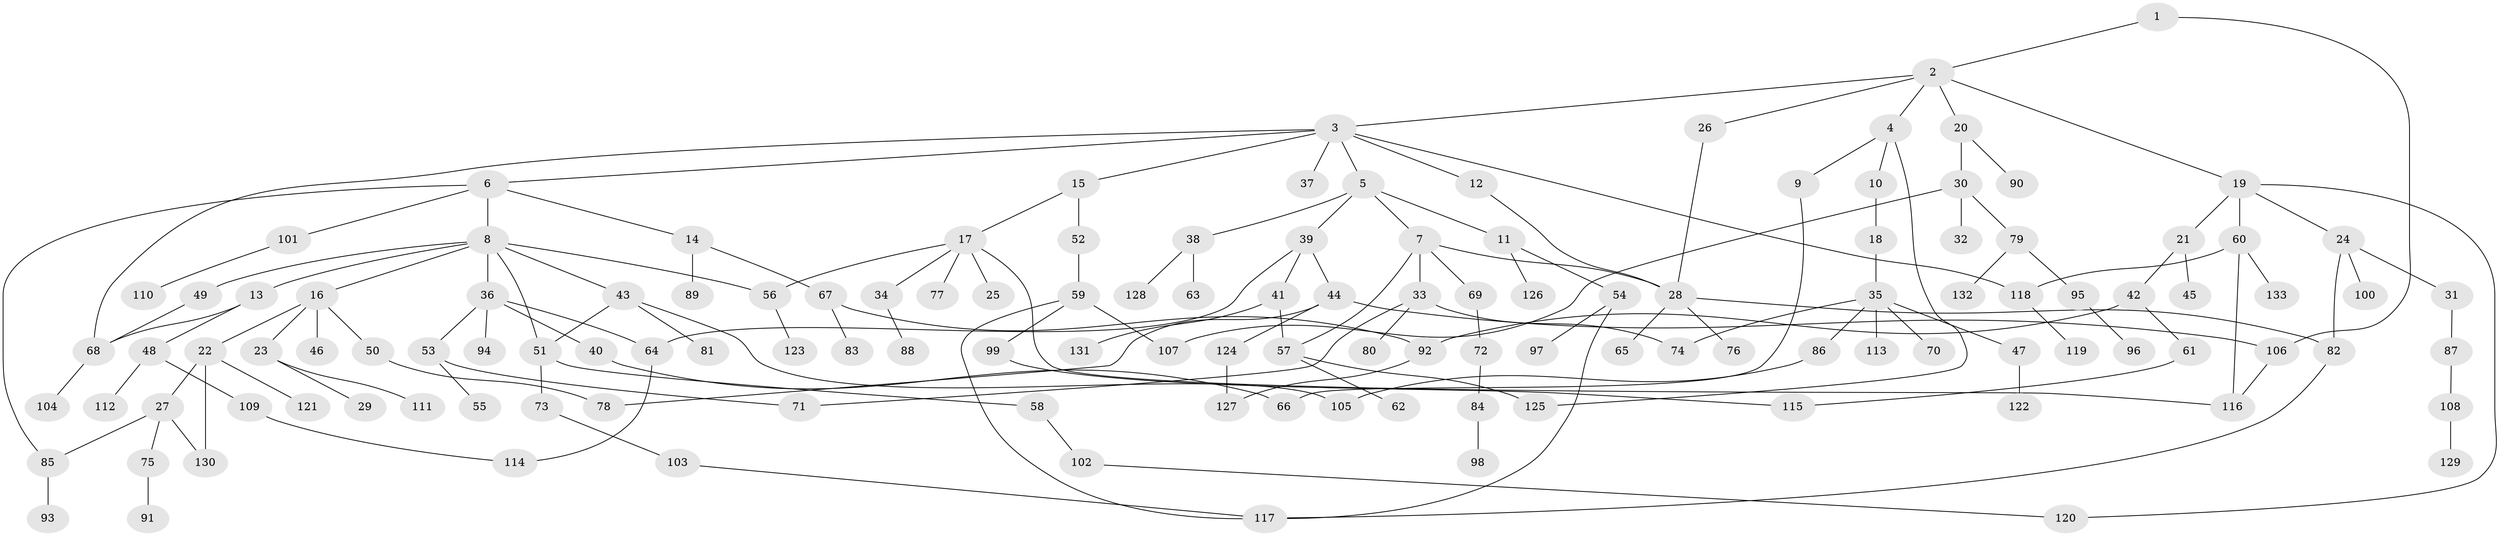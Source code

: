 // coarse degree distribution, {5: 0.06382978723404255, 4: 0.0851063829787234, 2: 0.43617021276595747, 3: 0.20212765957446807, 6: 0.02127659574468085, 1: 0.1702127659574468, 7: 0.010638297872340425, 8: 0.010638297872340425}
// Generated by graph-tools (version 1.1) at 2025/36/03/04/25 23:36:00]
// undirected, 133 vertices, 162 edges
graph export_dot {
  node [color=gray90,style=filled];
  1;
  2;
  3;
  4;
  5;
  6;
  7;
  8;
  9;
  10;
  11;
  12;
  13;
  14;
  15;
  16;
  17;
  18;
  19;
  20;
  21;
  22;
  23;
  24;
  25;
  26;
  27;
  28;
  29;
  30;
  31;
  32;
  33;
  34;
  35;
  36;
  37;
  38;
  39;
  40;
  41;
  42;
  43;
  44;
  45;
  46;
  47;
  48;
  49;
  50;
  51;
  52;
  53;
  54;
  55;
  56;
  57;
  58;
  59;
  60;
  61;
  62;
  63;
  64;
  65;
  66;
  67;
  68;
  69;
  70;
  71;
  72;
  73;
  74;
  75;
  76;
  77;
  78;
  79;
  80;
  81;
  82;
  83;
  84;
  85;
  86;
  87;
  88;
  89;
  90;
  91;
  92;
  93;
  94;
  95;
  96;
  97;
  98;
  99;
  100;
  101;
  102;
  103;
  104;
  105;
  106;
  107;
  108;
  109;
  110;
  111;
  112;
  113;
  114;
  115;
  116;
  117;
  118;
  119;
  120;
  121;
  122;
  123;
  124;
  125;
  126;
  127;
  128;
  129;
  130;
  131;
  132;
  133;
  1 -- 2;
  1 -- 106;
  2 -- 3;
  2 -- 4;
  2 -- 19;
  2 -- 20;
  2 -- 26;
  3 -- 5;
  3 -- 6;
  3 -- 12;
  3 -- 15;
  3 -- 37;
  3 -- 118;
  3 -- 68;
  4 -- 9;
  4 -- 10;
  4 -- 125;
  5 -- 7;
  5 -- 11;
  5 -- 38;
  5 -- 39;
  6 -- 8;
  6 -- 14;
  6 -- 101;
  6 -- 85;
  7 -- 33;
  7 -- 57;
  7 -- 69;
  7 -- 28;
  8 -- 13;
  8 -- 16;
  8 -- 36;
  8 -- 43;
  8 -- 49;
  8 -- 51;
  8 -- 56;
  9 -- 66;
  10 -- 18;
  11 -- 54;
  11 -- 126;
  12 -- 28;
  13 -- 48;
  13 -- 68;
  14 -- 67;
  14 -- 89;
  15 -- 17;
  15 -- 52;
  16 -- 22;
  16 -- 23;
  16 -- 46;
  16 -- 50;
  17 -- 25;
  17 -- 34;
  17 -- 56;
  17 -- 77;
  17 -- 116;
  18 -- 35;
  19 -- 21;
  19 -- 24;
  19 -- 60;
  19 -- 120;
  20 -- 30;
  20 -- 90;
  21 -- 42;
  21 -- 45;
  22 -- 27;
  22 -- 121;
  22 -- 130;
  23 -- 29;
  23 -- 111;
  24 -- 31;
  24 -- 82;
  24 -- 100;
  26 -- 28;
  27 -- 75;
  27 -- 85;
  27 -- 130;
  28 -- 65;
  28 -- 76;
  28 -- 82;
  30 -- 32;
  30 -- 79;
  30 -- 107;
  31 -- 87;
  33 -- 71;
  33 -- 80;
  33 -- 74;
  34 -- 88;
  35 -- 47;
  35 -- 70;
  35 -- 74;
  35 -- 86;
  35 -- 113;
  36 -- 40;
  36 -- 53;
  36 -- 64;
  36 -- 94;
  38 -- 63;
  38 -- 128;
  39 -- 41;
  39 -- 44;
  39 -- 64;
  40 -- 66;
  41 -- 131;
  41 -- 57;
  42 -- 61;
  42 -- 92;
  43 -- 51;
  43 -- 81;
  43 -- 105;
  44 -- 106;
  44 -- 124;
  44 -- 78;
  47 -- 122;
  48 -- 109;
  48 -- 112;
  49 -- 68;
  50 -- 78;
  51 -- 58;
  51 -- 73;
  52 -- 59;
  53 -- 55;
  53 -- 71;
  54 -- 97;
  54 -- 117;
  56 -- 123;
  57 -- 62;
  57 -- 125;
  58 -- 102;
  59 -- 99;
  59 -- 117;
  59 -- 107;
  60 -- 116;
  60 -- 133;
  60 -- 118;
  61 -- 115;
  64 -- 114;
  67 -- 83;
  67 -- 92;
  68 -- 104;
  69 -- 72;
  72 -- 84;
  73 -- 103;
  75 -- 91;
  79 -- 95;
  79 -- 132;
  82 -- 117;
  84 -- 98;
  85 -- 93;
  86 -- 105;
  87 -- 108;
  92 -- 127;
  95 -- 96;
  99 -- 115;
  101 -- 110;
  102 -- 120;
  103 -- 117;
  106 -- 116;
  108 -- 129;
  109 -- 114;
  118 -- 119;
  124 -- 127;
}
